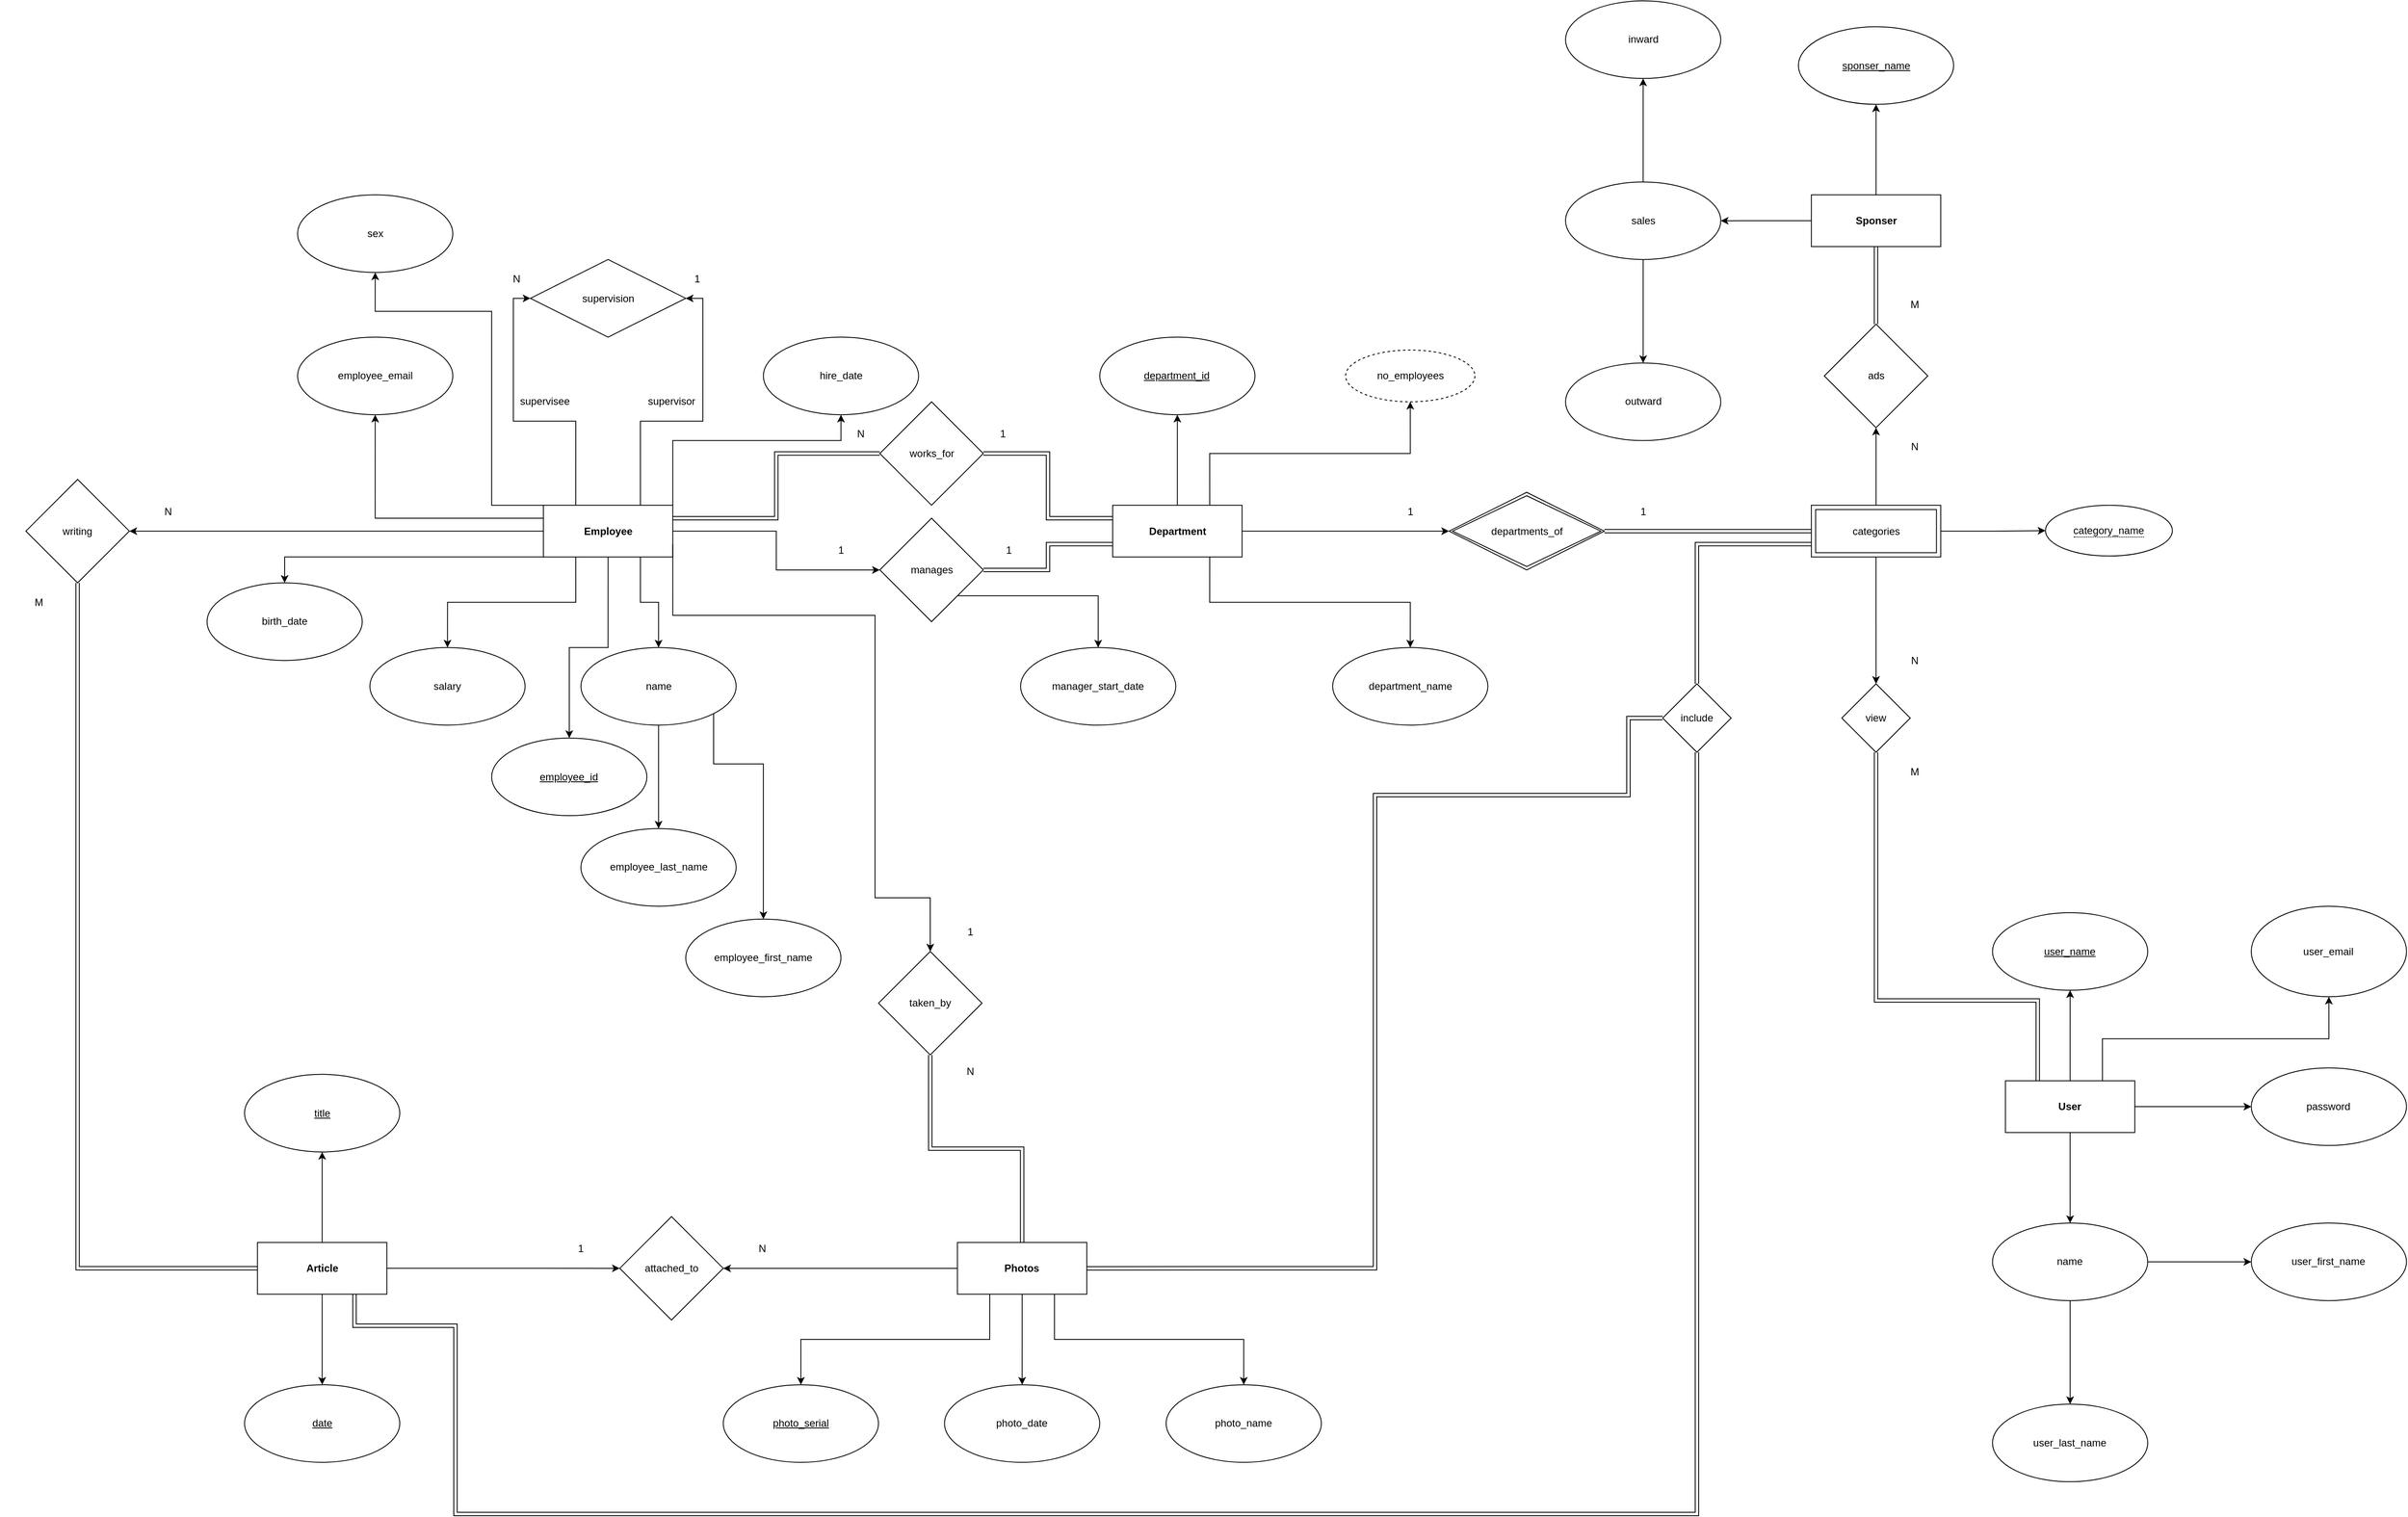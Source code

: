 <mxfile version="15.7.3" type="device"><diagram id="ttwd2u60f6tkTrag3o3v" name="Page-1"><mxGraphModel dx="1038" dy="1468" grid="1" gridSize="10" guides="1" tooltips="1" connect="1" arrows="1" fold="1" page="1" pageScale="1" pageWidth="1169" pageHeight="827" math="0" shadow="0"><root><mxCell id="0"/><mxCell id="1" parent="0"/><mxCell id="mvROPiyFmNy_-qdSpE5i-1" value="" style="group" vertex="1" connectable="0" parent="1"><mxGeometry x="348" y="-478" width="2810.77" height="1768" as="geometry"/></mxCell><mxCell id="qhgL8oIJwqh33OJa8XX0-1" value="&lt;b&gt;User&lt;/b&gt;" style="whiteSpace=wrap;html=1;align=center;container=0;" parent="mvROPiyFmNy_-qdSpE5i-1" vertex="1"><mxGeometry x="2342.308" y="1261.827" width="151.117" height="60.447" as="geometry"/></mxCell><mxCell id="qhgL8oIJwqh33OJa8XX0-2" value="&lt;u&gt;user_name&lt;/u&gt;" style="ellipse;whiteSpace=wrap;html=1;container=0;" parent="mvROPiyFmNy_-qdSpE5i-1" vertex="1"><mxGeometry x="2327.197" y="1065.374" width="181.34" height="90.67" as="geometry"/></mxCell><mxCell id="qhgL8oIJwqh33OJa8XX0-3" value="" style="edgeStyle=orthogonalEdgeStyle;rounded=0;orthogonalLoop=1;jettySize=auto;html=1;" parent="mvROPiyFmNy_-qdSpE5i-1" source="qhgL8oIJwqh33OJa8XX0-1" target="qhgL8oIJwqh33OJa8XX0-2" edge="1"><mxGeometry as="geometry"/></mxCell><mxCell id="qhgL8oIJwqh33OJa8XX0-4" value="name" style="ellipse;whiteSpace=wrap;html=1;container=0;" parent="mvROPiyFmNy_-qdSpE5i-1" vertex="1"><mxGeometry x="2327.197" y="1428.055" width="181.34" height="90.67" as="geometry"/></mxCell><mxCell id="qhgL8oIJwqh33OJa8XX0-5" value="" style="edgeStyle=orthogonalEdgeStyle;rounded=0;orthogonalLoop=1;jettySize=auto;html=1;" parent="mvROPiyFmNy_-qdSpE5i-1" source="qhgL8oIJwqh33OJa8XX0-1" target="qhgL8oIJwqh33OJa8XX0-4" edge="1"><mxGeometry as="geometry"/></mxCell><mxCell id="qhgL8oIJwqh33OJa8XX0-13" value="user_last_name" style="ellipse;whiteSpace=wrap;html=1;container=0;" parent="mvROPiyFmNy_-qdSpE5i-1" vertex="1"><mxGeometry x="2327.197" y="1639.619" width="181.34" height="90.67" as="geometry"/></mxCell><mxCell id="qhgL8oIJwqh33OJa8XX0-14" value="" style="edgeStyle=orthogonalEdgeStyle;rounded=0;orthogonalLoop=1;jettySize=auto;html=1;" parent="mvROPiyFmNy_-qdSpE5i-1" source="qhgL8oIJwqh33OJa8XX0-4" target="qhgL8oIJwqh33OJa8XX0-13" edge="1"><mxGeometry as="geometry"/></mxCell><mxCell id="qhgL8oIJwqh33OJa8XX0-15" value="&lt;b&gt;Sponser&lt;/b&gt;" style="whiteSpace=wrap;html=1;align=center;container=0;" parent="mvROPiyFmNy_-qdSpE5i-1" vertex="1"><mxGeometry x="2115.633" y="226.675" width="151.117" height="60.447" as="geometry"/></mxCell><mxCell id="qhgL8oIJwqh33OJa8XX0-16" value="&lt;u&gt;sponser_name&lt;/u&gt;" style="ellipse;whiteSpace=wrap;html=1;container=0;" parent="mvROPiyFmNy_-qdSpE5i-1" vertex="1"><mxGeometry x="2100.522" y="30.223" width="181.34" height="90.67" as="geometry"/></mxCell><mxCell id="qhgL8oIJwqh33OJa8XX0-17" value="" style="edgeStyle=orthogonalEdgeStyle;rounded=0;orthogonalLoop=1;jettySize=auto;html=1;" parent="mvROPiyFmNy_-qdSpE5i-1" source="qhgL8oIJwqh33OJa8XX0-15" target="qhgL8oIJwqh33OJa8XX0-16" edge="1"><mxGeometry as="geometry"/></mxCell><mxCell id="qhgL8oIJwqh33OJa8XX0-20" value="sales" style="ellipse;whiteSpace=wrap;html=1;container=0;" parent="mvROPiyFmNy_-qdSpE5i-1" vertex="1"><mxGeometry x="1828.512" y="211.564" width="181.34" height="90.67" as="geometry"/></mxCell><mxCell id="qhgL8oIJwqh33OJa8XX0-21" value="" style="edgeStyle=orthogonalEdgeStyle;rounded=0;orthogonalLoop=1;jettySize=auto;html=1;" parent="mvROPiyFmNy_-qdSpE5i-1" source="qhgL8oIJwqh33OJa8XX0-15" target="qhgL8oIJwqh33OJa8XX0-20" edge="1"><mxGeometry as="geometry"/></mxCell><mxCell id="qhgL8oIJwqh33OJa8XX0-22" value="inward" style="ellipse;whiteSpace=wrap;html=1;container=0;" parent="mvROPiyFmNy_-qdSpE5i-1" vertex="1"><mxGeometry x="1828.512" width="181.34" height="90.67" as="geometry"/></mxCell><mxCell id="qhgL8oIJwqh33OJa8XX0-23" value="" style="edgeStyle=orthogonalEdgeStyle;rounded=0;orthogonalLoop=1;jettySize=auto;html=1;" parent="mvROPiyFmNy_-qdSpE5i-1" source="qhgL8oIJwqh33OJa8XX0-20" target="qhgL8oIJwqh33OJa8XX0-22" edge="1"><mxGeometry as="geometry"/></mxCell><mxCell id="qhgL8oIJwqh33OJa8XX0-24" value="outward" style="ellipse;whiteSpace=wrap;html=1;container=0;" parent="mvROPiyFmNy_-qdSpE5i-1" vertex="1"><mxGeometry x="1828.512" y="423.127" width="181.34" height="90.67" as="geometry"/></mxCell><mxCell id="qhgL8oIJwqh33OJa8XX0-25" value="" style="edgeStyle=orthogonalEdgeStyle;rounded=0;orthogonalLoop=1;jettySize=auto;html=1;" parent="mvROPiyFmNy_-qdSpE5i-1" source="qhgL8oIJwqh33OJa8XX0-20" target="qhgL8oIJwqh33OJa8XX0-24" edge="1"><mxGeometry as="geometry"/></mxCell><mxCell id="qhgL8oIJwqh33OJa8XX0-29" value="categories" style="shape=ext;margin=3;double=1;whiteSpace=wrap;html=1;align=center;container=0;" parent="mvROPiyFmNy_-qdSpE5i-1" vertex="1"><mxGeometry x="2115.633" y="589.356" width="151.117" height="60.447" as="geometry"/></mxCell><mxCell id="qhgL8oIJwqh33OJa8XX0-32" value="&lt;b&gt;Department&lt;/b&gt;" style="whiteSpace=wrap;html=1;align=center;container=0;" parent="mvROPiyFmNy_-qdSpE5i-1" vertex="1"><mxGeometry x="1299.603" y="589.356" width="151.117" height="60.447" as="geometry"/></mxCell><mxCell id="qhgL8oIJwqh33OJa8XX0-35" value="&lt;u&gt;department_id&lt;/u&gt;" style="ellipse;whiteSpace=wrap;html=1;container=0;" parent="mvROPiyFmNy_-qdSpE5i-1" vertex="1"><mxGeometry x="1284.492" y="392.904" width="181.34" height="90.67" as="geometry"/></mxCell><mxCell id="qhgL8oIJwqh33OJa8XX0-36" value="" style="edgeStyle=orthogonalEdgeStyle;rounded=0;orthogonalLoop=1;jettySize=auto;html=1;" parent="mvROPiyFmNy_-qdSpE5i-1" source="qhgL8oIJwqh33OJa8XX0-32" target="qhgL8oIJwqh33OJa8XX0-35" edge="1"><mxGeometry as="geometry"/></mxCell><mxCell id="qhgL8oIJwqh33OJa8XX0-47" value="&lt;b&gt;Employee&lt;/b&gt;" style="whiteSpace=wrap;html=1;align=center;container=0;" parent="mvROPiyFmNy_-qdSpE5i-1" vertex="1"><mxGeometry x="634.69" y="589.356" width="151.117" height="60.447" as="geometry"/></mxCell><mxCell id="qhgL8oIJwqh33OJa8XX0-56" value="name" style="ellipse;whiteSpace=wrap;html=1;container=0;" parent="mvROPiyFmNy_-qdSpE5i-1" vertex="1"><mxGeometry x="678.514" y="755.585" width="181.34" height="90.67" as="geometry"/></mxCell><mxCell id="DxHKtDN0zO5uSAuvw8gc-43" style="edgeStyle=orthogonalEdgeStyle;rounded=0;orthogonalLoop=1;jettySize=auto;html=1;exitX=0.75;exitY=1;exitDx=0;exitDy=0;entryX=0.5;entryY=0;entryDx=0;entryDy=0;" parent="mvROPiyFmNy_-qdSpE5i-1" source="qhgL8oIJwqh33OJa8XX0-47" target="qhgL8oIJwqh33OJa8XX0-56" edge="1"><mxGeometry as="geometry"/></mxCell><mxCell id="qhgL8oIJwqh33OJa8XX0-60" value="employee_last_name" style="ellipse;whiteSpace=wrap;html=1;container=0;" parent="mvROPiyFmNy_-qdSpE5i-1" vertex="1"><mxGeometry x="678.514" y="967.148" width="181.34" height="90.67" as="geometry"/></mxCell><mxCell id="qhgL8oIJwqh33OJa8XX0-61" value="" style="edgeStyle=orthogonalEdgeStyle;rounded=0;orthogonalLoop=1;jettySize=auto;html=1;" parent="mvROPiyFmNy_-qdSpE5i-1" source="qhgL8oIJwqh33OJa8XX0-56" target="qhgL8oIJwqh33OJa8XX0-60" edge="1"><mxGeometry as="geometry"/></mxCell><mxCell id="qhgL8oIJwqh33OJa8XX0-63" value="salary" style="ellipse;whiteSpace=wrap;html=1;container=0;" parent="mvROPiyFmNy_-qdSpE5i-1" vertex="1"><mxGeometry x="432" y="755.585" width="181.34" height="90.67" as="geometry"/></mxCell><mxCell id="nMON5SrM5mSLTsL9Ne_Q-4" style="edgeStyle=orthogonalEdgeStyle;rounded=0;orthogonalLoop=1;jettySize=auto;html=1;exitX=0.25;exitY=1;exitDx=0;exitDy=0;entryX=0.5;entryY=0;entryDx=0;entryDy=0;" parent="mvROPiyFmNy_-qdSpE5i-1" source="qhgL8oIJwqh33OJa8XX0-47" target="qhgL8oIJwqh33OJa8XX0-63" edge="1"><mxGeometry as="geometry"/></mxCell><mxCell id="qhgL8oIJwqh33OJa8XX0-64" value="employee_email" style="ellipse;whiteSpace=wrap;html=1;container=0;" parent="mvROPiyFmNy_-qdSpE5i-1" vertex="1"><mxGeometry x="347.568" y="392.904" width="181.34" height="90.67" as="geometry"/></mxCell><mxCell id="iP29oZCY-0S380E5qBGf-21" style="edgeStyle=orthogonalEdgeStyle;rounded=0;orthogonalLoop=1;jettySize=auto;html=1;exitX=0;exitY=0.25;exitDx=0;exitDy=0;entryX=0.5;entryY=1;entryDx=0;entryDy=0;" parent="mvROPiyFmNy_-qdSpE5i-1" source="qhgL8oIJwqh33OJa8XX0-47" target="qhgL8oIJwqh33OJa8XX0-64" edge="1"><mxGeometry as="geometry"/></mxCell><mxCell id="qhgL8oIJwqh33OJa8XX0-65" value="hire_date" style="ellipse;whiteSpace=wrap;html=1;container=0;" parent="mvROPiyFmNy_-qdSpE5i-1" vertex="1"><mxGeometry x="891.588" y="392.904" width="181.34" height="90.67" as="geometry"/></mxCell><mxCell id="DxHKtDN0zO5uSAuvw8gc-16" style="edgeStyle=orthogonalEdgeStyle;rounded=0;orthogonalLoop=1;jettySize=auto;html=1;exitX=1;exitY=0;exitDx=0;exitDy=0;" parent="mvROPiyFmNy_-qdSpE5i-1" source="qhgL8oIJwqh33OJa8XX0-47" target="qhgL8oIJwqh33OJa8XX0-65" edge="1"><mxGeometry as="geometry"><Array as="points"><mxPoint x="785.807" y="513.798"/><mxPoint x="982.258" y="513.798"/></Array></mxGeometry></mxCell><mxCell id="qhgL8oIJwqh33OJa8XX0-66" value="employee_first_name" style="ellipse;whiteSpace=wrap;html=1;container=0;" parent="mvROPiyFmNy_-qdSpE5i-1" vertex="1"><mxGeometry x="800.918" y="1072.93" width="181.34" height="90.67" as="geometry"/></mxCell><mxCell id="qhgL8oIJwqh33OJa8XX0-92" style="edgeStyle=orthogonalEdgeStyle;rounded=0;orthogonalLoop=1;jettySize=auto;html=1;exitX=1;exitY=1;exitDx=0;exitDy=0;entryX=0.5;entryY=0;entryDx=0;entryDy=0;" parent="mvROPiyFmNy_-qdSpE5i-1" source="qhgL8oIJwqh33OJa8XX0-56" target="qhgL8oIJwqh33OJa8XX0-66" edge="1"><mxGeometry as="geometry"><Array as="points"><mxPoint x="832.653" y="891.59"/><mxPoint x="891.588" y="891.59"/></Array></mxGeometry></mxCell><mxCell id="qhgL8oIJwqh33OJa8XX0-75" value="works_for" style="rhombus;whiteSpace=wrap;html=1;container=0;" parent="mvROPiyFmNy_-qdSpE5i-1" vertex="1"><mxGeometry x="1027.593" y="468.463" width="120.893" height="120.894" as="geometry"/></mxCell><mxCell id="DxHKtDN0zO5uSAuvw8gc-8" style="edgeStyle=orthogonalEdgeStyle;rounded=0;orthogonalLoop=1;jettySize=auto;html=1;exitX=0;exitY=0.25;exitDx=0;exitDy=0;entryX=1;entryY=0.5;entryDx=0;entryDy=0;shape=link;" parent="mvROPiyFmNy_-qdSpE5i-1" source="qhgL8oIJwqh33OJa8XX0-32" target="qhgL8oIJwqh33OJa8XX0-75" edge="1"><mxGeometry as="geometry"/></mxCell><mxCell id="DxHKtDN0zO5uSAuvw8gc-9" style="edgeStyle=orthogonalEdgeStyle;shape=link;rounded=0;orthogonalLoop=1;jettySize=auto;html=1;exitX=1;exitY=0.25;exitDx=0;exitDy=0;entryX=0;entryY=0.5;entryDx=0;entryDy=0;" parent="mvROPiyFmNy_-qdSpE5i-1" source="qhgL8oIJwqh33OJa8XX0-47" target="qhgL8oIJwqh33OJa8XX0-75" edge="1"><mxGeometry as="geometry"/></mxCell><mxCell id="qhgL8oIJwqh33OJa8XX0-78" value="1" style="text;html=1;strokeColor=none;fillColor=none;align=center;verticalAlign=middle;whiteSpace=wrap;rounded=0;container=0;" parent="mvROPiyFmNy_-qdSpE5i-1" vertex="1"><mxGeometry x="1125.819" y="483.574" width="90.67" height="45.335" as="geometry"/></mxCell><mxCell id="qhgL8oIJwqh33OJa8XX0-79" value="N" style="text;html=1;strokeColor=none;fillColor=none;align=center;verticalAlign=middle;whiteSpace=wrap;rounded=0;container=0;" parent="mvROPiyFmNy_-qdSpE5i-1" vertex="1"><mxGeometry x="959.591" y="483.574" width="90.67" height="45.335" as="geometry"/></mxCell><mxCell id="qhgL8oIJwqh33OJa8XX0-80" value="supervision" style="shape=rhombus;perimeter=rhombusPerimeter;whiteSpace=wrap;html=1;align=center;container=0;" parent="mvROPiyFmNy_-qdSpE5i-1" vertex="1"><mxGeometry x="619.578" y="302.234" width="181.34" height="90.67" as="geometry"/></mxCell><mxCell id="qhgL8oIJwqh33OJa8XX0-81" style="edgeStyle=orthogonalEdgeStyle;rounded=0;orthogonalLoop=1;jettySize=auto;html=1;exitX=0.75;exitY=0;exitDx=0;exitDy=0;entryX=1;entryY=0.5;entryDx=0;entryDy=0;" parent="mvROPiyFmNy_-qdSpE5i-1" source="qhgL8oIJwqh33OJa8XX0-47" target="qhgL8oIJwqh33OJa8XX0-80" edge="1"><mxGeometry as="geometry"/></mxCell><mxCell id="qhgL8oIJwqh33OJa8XX0-82" style="edgeStyle=orthogonalEdgeStyle;rounded=0;orthogonalLoop=1;jettySize=auto;html=1;exitX=0.25;exitY=0;exitDx=0;exitDy=0;entryX=0;entryY=0.5;entryDx=0;entryDy=0;" parent="mvROPiyFmNy_-qdSpE5i-1" source="qhgL8oIJwqh33OJa8XX0-47" target="qhgL8oIJwqh33OJa8XX0-80" edge="1"><mxGeometry as="geometry"/></mxCell><mxCell id="qhgL8oIJwqh33OJa8XX0-85" value="supervisor" style="text;html=1;strokeColor=none;fillColor=none;align=center;verticalAlign=middle;whiteSpace=wrap;rounded=0;container=0;" parent="mvROPiyFmNy_-qdSpE5i-1" vertex="1"><mxGeometry x="738.961" y="445.795" width="90.67" height="45.335" as="geometry"/></mxCell><mxCell id="qhgL8oIJwqh33OJa8XX0-86" value="supervisee" style="text;html=1;strokeColor=none;fillColor=none;align=center;verticalAlign=middle;whiteSpace=wrap;rounded=0;container=0;" parent="mvROPiyFmNy_-qdSpE5i-1" vertex="1"><mxGeometry x="590.866" y="445.795" width="90.67" height="45.335" as="geometry"/></mxCell><mxCell id="qhgL8oIJwqh33OJa8XX0-87" value="N" style="text;html=1;strokeColor=none;fillColor=none;align=center;verticalAlign=middle;whiteSpace=wrap;rounded=0;container=0;" parent="mvROPiyFmNy_-qdSpE5i-1" vertex="1"><mxGeometry x="557.62" y="302.234" width="90.67" height="45.335" as="geometry"/></mxCell><mxCell id="qhgL8oIJwqh33OJa8XX0-88" value="1" style="text;html=1;strokeColor=none;fillColor=none;align=center;verticalAlign=middle;whiteSpace=wrap;rounded=0;container=0;" parent="mvROPiyFmNy_-qdSpE5i-1" vertex="1"><mxGeometry x="769.184" y="302.234" width="90.67" height="45.335" as="geometry"/></mxCell><mxCell id="qhgL8oIJwqh33OJa8XX0-93" value="&lt;u&gt;employee_id&lt;/u&gt;" style="ellipse;whiteSpace=wrap;html=1;container=0;" parent="mvROPiyFmNy_-qdSpE5i-1" vertex="1"><mxGeometry x="574.243" y="861.367" width="181.34" height="90.67" as="geometry"/></mxCell><mxCell id="qhgL8oIJwqh33OJa8XX0-95" value="ads" style="rhombus;whiteSpace=wrap;html=1;container=0;" parent="mvROPiyFmNy_-qdSpE5i-1" vertex="1"><mxGeometry x="2130.745" y="377.792" width="120.893" height="120.894" as="geometry"/></mxCell><mxCell id="qhgL8oIJwqh33OJa8XX0-96" value="" style="edgeStyle=orthogonalEdgeStyle;rounded=0;orthogonalLoop=1;jettySize=auto;html=1;shape=link;" parent="mvROPiyFmNy_-qdSpE5i-1" source="qhgL8oIJwqh33OJa8XX0-15" target="qhgL8oIJwqh33OJa8XX0-95" edge="1"><mxGeometry as="geometry"/></mxCell><mxCell id="qhgL8oIJwqh33OJa8XX0-97" style="edgeStyle=orthogonalEdgeStyle;rounded=0;orthogonalLoop=1;jettySize=auto;html=1;exitX=0.5;exitY=0;exitDx=0;exitDy=0;entryX=0.5;entryY=1;entryDx=0;entryDy=0;" parent="mvROPiyFmNy_-qdSpE5i-1" source="qhgL8oIJwqh33OJa8XX0-29" target="qhgL8oIJwqh33OJa8XX0-95" edge="1"><mxGeometry as="geometry"/></mxCell><mxCell id="qhgL8oIJwqh33OJa8XX0-98" value="N" style="text;html=1;strokeColor=none;fillColor=none;align=center;verticalAlign=middle;whiteSpace=wrap;rounded=0;container=0;" parent="mvROPiyFmNy_-qdSpE5i-1" vertex="1"><mxGeometry x="2191.192" y="498.686" width="90.67" height="45.335" as="geometry"/></mxCell><mxCell id="qhgL8oIJwqh33OJa8XX0-99" value="M" style="text;html=1;strokeColor=none;fillColor=none;align=center;verticalAlign=middle;whiteSpace=wrap;rounded=0;container=0;" parent="mvROPiyFmNy_-qdSpE5i-1" vertex="1"><mxGeometry x="2191.192" y="332.457" width="90.67" height="45.335" as="geometry"/></mxCell><mxCell id="lUopzEMj3M6vIUBlRABA-1" value="&lt;b&gt;Photos&lt;/b&gt;" style="whiteSpace=wrap;html=1;align=center;container=0;" parent="mvROPiyFmNy_-qdSpE5i-1" vertex="1"><mxGeometry x="1118.263" y="1450.723" width="151.117" height="60.447" as="geometry"/></mxCell><mxCell id="lUopzEMj3M6vIUBlRABA-6" value="photo_date" style="ellipse;whiteSpace=wrap;html=1;container=0;" parent="mvROPiyFmNy_-qdSpE5i-1" vertex="1"><mxGeometry x="1103.152" y="1616.951" width="181.34" height="90.67" as="geometry"/></mxCell><mxCell id="lUopzEMj3M6vIUBlRABA-7" value="" style="edgeStyle=orthogonalEdgeStyle;rounded=0;orthogonalLoop=1;jettySize=auto;html=1;" parent="mvROPiyFmNy_-qdSpE5i-1" source="lUopzEMj3M6vIUBlRABA-1" target="lUopzEMj3M6vIUBlRABA-6" edge="1"><mxGeometry as="geometry"/></mxCell><mxCell id="lUopzEMj3M6vIUBlRABA-14" value="&lt;b&gt;Article&lt;/b&gt;" style="whiteSpace=wrap;html=1;align=center;container=0;" parent="mvROPiyFmNy_-qdSpE5i-1" vertex="1"><mxGeometry x="300.722" y="1450.723" width="151.117" height="60.447" as="geometry"/></mxCell><mxCell id="nMON5SrM5mSLTsL9Ne_Q-3" style="edgeStyle=orthogonalEdgeStyle;rounded=0;orthogonalLoop=1;jettySize=auto;html=1;exitX=0.5;exitY=1;exitDx=0;exitDy=0;entryX=0.5;entryY=0;entryDx=0;entryDy=0;" parent="mvROPiyFmNy_-qdSpE5i-1" source="qhgL8oIJwqh33OJa8XX0-47" target="qhgL8oIJwqh33OJa8XX0-93" edge="1"><mxGeometry as="geometry"/></mxCell><mxCell id="lUopzEMj3M6vIUBlRABA-15" value="&lt;u&gt;title&lt;/u&gt;" style="ellipse;whiteSpace=wrap;html=1;container=0;" parent="mvROPiyFmNy_-qdSpE5i-1" vertex="1"><mxGeometry x="285.611" y="1254.271" width="181.34" height="90.67" as="geometry"/></mxCell><mxCell id="lUopzEMj3M6vIUBlRABA-16" value="" style="edgeStyle=orthogonalEdgeStyle;rounded=0;orthogonalLoop=1;jettySize=auto;html=1;" parent="mvROPiyFmNy_-qdSpE5i-1" source="lUopzEMj3M6vIUBlRABA-14" target="lUopzEMj3M6vIUBlRABA-15" edge="1"><mxGeometry as="geometry"/></mxCell><mxCell id="DxHKtDN0zO5uSAuvw8gc-1" value="sex" style="ellipse;whiteSpace=wrap;html=1;container=0;" parent="mvROPiyFmNy_-qdSpE5i-1" vertex="1"><mxGeometry x="347.568" y="226.675" width="181.34" height="90.67" as="geometry"/></mxCell><mxCell id="DxHKtDN0zO5uSAuvw8gc-29" style="edgeStyle=orthogonalEdgeStyle;rounded=0;orthogonalLoop=1;jettySize=auto;html=1;exitX=0;exitY=0;exitDx=0;exitDy=0;entryX=0.5;entryY=1;entryDx=0;entryDy=0;" parent="mvROPiyFmNy_-qdSpE5i-1" source="qhgL8oIJwqh33OJa8XX0-47" target="DxHKtDN0zO5uSAuvw8gc-1" edge="1"><mxGeometry as="geometry"><Array as="points"><mxPoint x="574.243" y="589.356"/><mxPoint x="574.243" y="362.681"/><mxPoint x="438.238" y="362.681"/></Array></mxGeometry></mxCell><mxCell id="DxHKtDN0zO5uSAuvw8gc-3" value="no_employees" style="ellipse;whiteSpace=wrap;html=1;align=center;dashed=1;container=0;" parent="mvROPiyFmNy_-qdSpE5i-1" vertex="1"><mxGeometry x="1571.613" y="408.016" width="151.117" height="60.447" as="geometry"/></mxCell><mxCell id="DxHKtDN0zO5uSAuvw8gc-18" style="edgeStyle=orthogonalEdgeStyle;rounded=0;orthogonalLoop=1;jettySize=auto;html=1;exitX=0.75;exitY=0;exitDx=0;exitDy=0;entryX=0.5;entryY=1;entryDx=0;entryDy=0;" parent="mvROPiyFmNy_-qdSpE5i-1" source="qhgL8oIJwqh33OJa8XX0-32" target="DxHKtDN0zO5uSAuvw8gc-3" edge="1"><mxGeometry as="geometry"/></mxCell><mxCell id="DxHKtDN0zO5uSAuvw8gc-10" value="manages" style="rhombus;whiteSpace=wrap;html=1;container=0;" parent="mvROPiyFmNy_-qdSpE5i-1" vertex="1"><mxGeometry x="1027.593" y="604.468" width="120.893" height="120.894" as="geometry"/></mxCell><mxCell id="DxHKtDN0zO5uSAuvw8gc-12" style="edgeStyle=orthogonalEdgeStyle;shape=link;rounded=0;orthogonalLoop=1;jettySize=auto;html=1;exitX=0;exitY=0.75;exitDx=0;exitDy=0;" parent="mvROPiyFmNy_-qdSpE5i-1" source="qhgL8oIJwqh33OJa8XX0-32" target="DxHKtDN0zO5uSAuvw8gc-10" edge="1"><mxGeometry as="geometry"/></mxCell><mxCell id="DxHKtDN0zO5uSAuvw8gc-11" value="" style="edgeStyle=orthogonalEdgeStyle;rounded=0;orthogonalLoop=1;jettySize=auto;html=1;" parent="mvROPiyFmNy_-qdSpE5i-1" source="qhgL8oIJwqh33OJa8XX0-47" target="DxHKtDN0zO5uSAuvw8gc-10" edge="1"><mxGeometry as="geometry"/></mxCell><mxCell id="DxHKtDN0zO5uSAuvw8gc-13" value="1" style="text;html=1;strokeColor=none;fillColor=none;align=center;verticalAlign=middle;whiteSpace=wrap;rounded=0;container=0;" parent="mvROPiyFmNy_-qdSpE5i-1" vertex="1"><mxGeometry x="1133.375" y="619.579" width="90.67" height="45.335" as="geometry"/></mxCell><mxCell id="DxHKtDN0zO5uSAuvw8gc-14" value="1" style="text;html=1;strokeColor=none;fillColor=none;align=center;verticalAlign=middle;whiteSpace=wrap;rounded=0;container=0;" parent="mvROPiyFmNy_-qdSpE5i-1" vertex="1"><mxGeometry x="936.923" y="619.579" width="90.67" height="45.335" as="geometry"/></mxCell><mxCell id="DxHKtDN0zO5uSAuvw8gc-21" value="attached_to" style="rhombus;whiteSpace=wrap;html=1;container=0;" parent="mvROPiyFmNy_-qdSpE5i-1" vertex="1"><mxGeometry x="723.849" y="1420.499" width="120.893" height="120.894" as="geometry"/></mxCell><mxCell id="DxHKtDN0zO5uSAuvw8gc-25" style="edgeStyle=orthogonalEdgeStyle;rounded=0;orthogonalLoop=1;jettySize=auto;html=1;exitX=0;exitY=0.5;exitDx=0;exitDy=0;entryX=1;entryY=0.5;entryDx=0;entryDy=0;" parent="mvROPiyFmNy_-qdSpE5i-1" source="lUopzEMj3M6vIUBlRABA-1" target="DxHKtDN0zO5uSAuvw8gc-21" edge="1"><mxGeometry as="geometry"/></mxCell><mxCell id="DxHKtDN0zO5uSAuvw8gc-22" value="" style="edgeStyle=orthogonalEdgeStyle;rounded=0;orthogonalLoop=1;jettySize=auto;html=1;" parent="mvROPiyFmNy_-qdSpE5i-1" source="lUopzEMj3M6vIUBlRABA-14" target="DxHKtDN0zO5uSAuvw8gc-21" edge="1"><mxGeometry as="geometry"/></mxCell><mxCell id="DxHKtDN0zO5uSAuvw8gc-27" value="1" style="text;html=1;strokeColor=none;fillColor=none;align=center;verticalAlign=middle;whiteSpace=wrap;rounded=0;container=0;" parent="mvROPiyFmNy_-qdSpE5i-1" vertex="1"><mxGeometry x="633.179" y="1435.611" width="90.67" height="45.335" as="geometry"/></mxCell><mxCell id="DxHKtDN0zO5uSAuvw8gc-28" value="N" style="text;html=1;strokeColor=none;fillColor=none;align=center;verticalAlign=middle;whiteSpace=wrap;rounded=0;container=0;" parent="mvROPiyFmNy_-qdSpE5i-1" vertex="1"><mxGeometry x="844.742" y="1435.611" width="90.67" height="45.335" as="geometry"/></mxCell><mxCell id="DxHKtDN0zO5uSAuvw8gc-33" value="writing" style="rhombus;whiteSpace=wrap;html=1;container=0;" parent="mvROPiyFmNy_-qdSpE5i-1" vertex="1"><mxGeometry x="30.223" y="559.133" width="120.893" height="120.894" as="geometry"/></mxCell><mxCell id="DxHKtDN0zO5uSAuvw8gc-35" style="edgeStyle=orthogonalEdgeStyle;rounded=0;orthogonalLoop=1;jettySize=auto;html=1;exitX=0;exitY=0.5;exitDx=0;exitDy=0;entryX=1;entryY=0.5;entryDx=0;entryDy=0;" parent="mvROPiyFmNy_-qdSpE5i-1" source="qhgL8oIJwqh33OJa8XX0-47" target="DxHKtDN0zO5uSAuvw8gc-33" edge="1"><mxGeometry as="geometry"/></mxCell><mxCell id="DxHKtDN0zO5uSAuvw8gc-34" value="" style="edgeStyle=orthogonalEdgeStyle;rounded=0;orthogonalLoop=1;jettySize=auto;html=1;shape=link;" parent="mvROPiyFmNy_-qdSpE5i-1" source="lUopzEMj3M6vIUBlRABA-14" target="DxHKtDN0zO5uSAuvw8gc-33" edge="1"><mxGeometry as="geometry"/></mxCell><mxCell id="DxHKtDN0zO5uSAuvw8gc-36" value="&lt;u&gt;photo_serial&lt;/u&gt;" style="ellipse;whiteSpace=wrap;html=1;container=0;" parent="mvROPiyFmNy_-qdSpE5i-1" vertex="1"><mxGeometry x="844.742" y="1616.951" width="181.34" height="90.67" as="geometry"/></mxCell><mxCell id="DxHKtDN0zO5uSAuvw8gc-37" style="edgeStyle=orthogonalEdgeStyle;rounded=0;orthogonalLoop=1;jettySize=auto;html=1;exitX=0.25;exitY=1;exitDx=0;exitDy=0;entryX=0.5;entryY=0;entryDx=0;entryDy=0;" parent="mvROPiyFmNy_-qdSpE5i-1" source="lUopzEMj3M6vIUBlRABA-1" target="DxHKtDN0zO5uSAuvw8gc-36" edge="1"><mxGeometry as="geometry"/></mxCell><mxCell id="DxHKtDN0zO5uSAuvw8gc-38" value="taken_by" style="rhombus;whiteSpace=wrap;html=1;container=0;" parent="mvROPiyFmNy_-qdSpE5i-1" vertex="1"><mxGeometry x="1026.085" y="1110.709" width="120.893" height="120.894" as="geometry"/></mxCell><mxCell id="iP29oZCY-0S380E5qBGf-1" style="edgeStyle=orthogonalEdgeStyle;rounded=0;orthogonalLoop=1;jettySize=auto;html=1;exitX=1;exitY=0.75;exitDx=0;exitDy=0;entryX=0.5;entryY=0;entryDx=0;entryDy=0;" parent="mvROPiyFmNy_-qdSpE5i-1" source="qhgL8oIJwqh33OJa8XX0-47" target="DxHKtDN0zO5uSAuvw8gc-38" edge="1"><mxGeometry as="geometry"><Array as="points"><mxPoint x="786" y="718"/><mxPoint x="1022" y="718"/><mxPoint x="1022" y="1048"/><mxPoint x="1087" y="1048"/></Array></mxGeometry></mxCell><mxCell id="DxHKtDN0zO5uSAuvw8gc-39" value="" style="edgeStyle=orthogonalEdgeStyle;rounded=0;orthogonalLoop=1;jettySize=auto;html=1;shape=link;" parent="mvROPiyFmNy_-qdSpE5i-1" source="lUopzEMj3M6vIUBlRABA-1" target="DxHKtDN0zO5uSAuvw8gc-38" edge="1"><mxGeometry as="geometry"/></mxCell><mxCell id="DxHKtDN0zO5uSAuvw8gc-48" value="birth_date" style="ellipse;whiteSpace=wrap;html=1;container=0;" parent="mvROPiyFmNy_-qdSpE5i-1" vertex="1"><mxGeometry x="241.787" y="680.022" width="181.34" height="90.67" as="geometry"/></mxCell><mxCell id="DxHKtDN0zO5uSAuvw8gc-49" style="edgeStyle=orthogonalEdgeStyle;rounded=0;orthogonalLoop=1;jettySize=auto;html=1;exitX=0;exitY=1;exitDx=0;exitDy=0;entryX=0.5;entryY=0;entryDx=0;entryDy=0;" parent="mvROPiyFmNy_-qdSpE5i-1" source="qhgL8oIJwqh33OJa8XX0-47" target="DxHKtDN0zO5uSAuvw8gc-48" edge="1"><mxGeometry as="geometry"><Array as="points"><mxPoint x="333" y="650"/></Array></mxGeometry></mxCell><mxCell id="DxHKtDN0zO5uSAuvw8gc-51" value="department_name" style="ellipse;whiteSpace=wrap;html=1;container=0;" parent="mvROPiyFmNy_-qdSpE5i-1" vertex="1"><mxGeometry x="1556.5" y="755.584" width="181.34" height="90.67" as="geometry"/></mxCell><mxCell id="2edW3BPDzIrH1BNnke0n-2" style="edgeStyle=orthogonalEdgeStyle;rounded=0;orthogonalLoop=1;jettySize=auto;html=1;exitX=0.75;exitY=1;exitDx=0;exitDy=0;entryX=0.5;entryY=0;entryDx=0;entryDy=0;" parent="mvROPiyFmNy_-qdSpE5i-1" source="qhgL8oIJwqh33OJa8XX0-32" target="DxHKtDN0zO5uSAuvw8gc-51" edge="1"><mxGeometry as="geometry"/></mxCell><mxCell id="DxHKtDN0zO5uSAuvw8gc-57" value="departments_of" style="shape=rhombus;double=1;perimeter=rhombusPerimeter;whiteSpace=wrap;html=1;align=center;container=0;" parent="mvROPiyFmNy_-qdSpE5i-1" vertex="1"><mxGeometry x="1692.507" y="574.244" width="181.34" height="90.67" as="geometry"/></mxCell><mxCell id="DxHKtDN0zO5uSAuvw8gc-59" style="edgeStyle=orthogonalEdgeStyle;rounded=0;orthogonalLoop=1;jettySize=auto;html=1;exitX=0;exitY=0.5;exitDx=0;exitDy=0;entryX=1;entryY=0.5;entryDx=0;entryDy=0;shape=link;" parent="mvROPiyFmNy_-qdSpE5i-1" source="qhgL8oIJwqh33OJa8XX0-29" target="DxHKtDN0zO5uSAuvw8gc-57" edge="1"><mxGeometry as="geometry"/></mxCell><mxCell id="DxHKtDN0zO5uSAuvw8gc-58" style="edgeStyle=orthogonalEdgeStyle;rounded=0;orthogonalLoop=1;jettySize=auto;html=1;exitX=1;exitY=0.5;exitDx=0;exitDy=0;entryX=0;entryY=0.5;entryDx=0;entryDy=0;" parent="mvROPiyFmNy_-qdSpE5i-1" source="qhgL8oIJwqh33OJa8XX0-32" target="DxHKtDN0zO5uSAuvw8gc-57" edge="1"><mxGeometry as="geometry"/></mxCell><mxCell id="DxHKtDN0zO5uSAuvw8gc-60" value="1" style="text;html=1;strokeColor=none;fillColor=none;align=center;verticalAlign=middle;whiteSpace=wrap;rounded=0;container=0;" parent="mvROPiyFmNy_-qdSpE5i-1" vertex="1"><mxGeometry x="1601.837" y="574.244" width="90.67" height="45.335" as="geometry"/></mxCell><mxCell id="DxHKtDN0zO5uSAuvw8gc-61" value="1" style="text;html=1;strokeColor=none;fillColor=none;align=center;verticalAlign=middle;whiteSpace=wrap;rounded=0;container=0;" parent="mvROPiyFmNy_-qdSpE5i-1" vertex="1"><mxGeometry x="1873.847" y="574.244" width="90.67" height="45.335" as="geometry"/></mxCell><mxCell id="DxHKtDN0zO5uSAuvw8gc-62" value="N" style="text;html=1;strokeColor=none;fillColor=none;align=center;verticalAlign=middle;whiteSpace=wrap;rounded=0;container=0;" parent="mvROPiyFmNy_-qdSpE5i-1" vertex="1"><mxGeometry x="151.117" y="574.244" width="90.67" height="45.335" as="geometry"/></mxCell><mxCell id="DxHKtDN0zO5uSAuvw8gc-63" value="M" style="text;html=1;strokeColor=none;fillColor=none;align=center;verticalAlign=middle;whiteSpace=wrap;rounded=0;container=0;" parent="mvROPiyFmNy_-qdSpE5i-1" vertex="1"><mxGeometry y="680.026" width="90.67" height="45.335" as="geometry"/></mxCell><mxCell id="DxHKtDN0zO5uSAuvw8gc-67" value="user_email" style="ellipse;whiteSpace=wrap;html=1;container=0;" parent="mvROPiyFmNy_-qdSpE5i-1" vertex="1"><mxGeometry x="2629.43" y="1057.819" width="181.34" height="105.782" as="geometry"/></mxCell><mxCell id="DxHKtDN0zO5uSAuvw8gc-68" style="edgeStyle=orthogonalEdgeStyle;rounded=0;orthogonalLoop=1;jettySize=auto;html=1;exitX=0.75;exitY=0;exitDx=0;exitDy=0;entryX=0.5;entryY=1;entryDx=0;entryDy=0;" parent="mvROPiyFmNy_-qdSpE5i-1" source="qhgL8oIJwqh33OJa8XX0-1" target="DxHKtDN0zO5uSAuvw8gc-67" edge="1"><mxGeometry as="geometry"/></mxCell><mxCell id="DxHKtDN0zO5uSAuvw8gc-69" value="user_first_name" style="ellipse;whiteSpace=wrap;html=1;container=0;" parent="mvROPiyFmNy_-qdSpE5i-1" vertex="1"><mxGeometry x="2629.43" y="1428.055" width="181.34" height="90.67" as="geometry"/></mxCell><mxCell id="DxHKtDN0zO5uSAuvw8gc-70" style="edgeStyle=orthogonalEdgeStyle;rounded=0;orthogonalLoop=1;jettySize=auto;html=1;exitX=1;exitY=0.5;exitDx=0;exitDy=0;entryX=0;entryY=0.5;entryDx=0;entryDy=0;" parent="mvROPiyFmNy_-qdSpE5i-1" source="qhgL8oIJwqh33OJa8XX0-4" target="DxHKtDN0zO5uSAuvw8gc-69" edge="1"><mxGeometry as="geometry"/></mxCell><mxCell id="DxHKtDN0zO5uSAuvw8gc-71" value="password" style="ellipse;whiteSpace=wrap;html=1;container=0;" parent="mvROPiyFmNy_-qdSpE5i-1" vertex="1"><mxGeometry x="2629.43" y="1246.715" width="181.34" height="90.67" as="geometry"/></mxCell><mxCell id="DxHKtDN0zO5uSAuvw8gc-72" style="edgeStyle=orthogonalEdgeStyle;rounded=0;orthogonalLoop=1;jettySize=auto;html=1;exitX=1;exitY=0.5;exitDx=0;exitDy=0;entryX=0;entryY=0.5;entryDx=0;entryDy=0;" parent="mvROPiyFmNy_-qdSpE5i-1" source="qhgL8oIJwqh33OJa8XX0-1" target="DxHKtDN0zO5uSAuvw8gc-71" edge="1"><mxGeometry as="geometry"/></mxCell><mxCell id="X-Nt1ME4lhhyVXcSZX-p-1" value="photo_name" style="ellipse;whiteSpace=wrap;html=1;container=0;" parent="mvROPiyFmNy_-qdSpE5i-1" vertex="1"><mxGeometry x="1361.998" y="1616.955" width="181.34" height="90.67" as="geometry"/></mxCell><mxCell id="X-Nt1ME4lhhyVXcSZX-p-2" style="edgeStyle=orthogonalEdgeStyle;rounded=0;orthogonalLoop=1;jettySize=auto;html=1;exitX=0.75;exitY=1;exitDx=0;exitDy=0;entryX=0.5;entryY=0;entryDx=0;entryDy=0;" parent="mvROPiyFmNy_-qdSpE5i-1" source="lUopzEMj3M6vIUBlRABA-1" target="X-Nt1ME4lhhyVXcSZX-p-1" edge="1"><mxGeometry as="geometry"/></mxCell><mxCell id="iP29oZCY-0S380E5qBGf-2" value="&lt;span style=&quot;border-bottom: 1px dotted&quot;&gt;category_name&lt;/span&gt;" style="ellipse;whiteSpace=wrap;html=1;align=center;container=0;" parent="mvROPiyFmNy_-qdSpE5i-1" vertex="1"><mxGeometry x="2389.06" y="589.36" width="148.28" height="59.31" as="geometry"/></mxCell><mxCell id="iP29oZCY-0S380E5qBGf-4" value="view" style="rhombus;whiteSpace=wrap;html=1;container=0;" parent="mvROPiyFmNy_-qdSpE5i-1" vertex="1"><mxGeometry x="2151.192" y="797.996" width="80" height="80" as="geometry"/></mxCell><mxCell id="iP29oZCY-0S380E5qBGf-7" value="include" style="rhombus;whiteSpace=wrap;html=1;container=0;" parent="mvROPiyFmNy_-qdSpE5i-1" vertex="1"><mxGeometry x="1942.002" y="797.996" width="80" height="80" as="geometry"/></mxCell><mxCell id="iP29oZCY-0S380E5qBGf-10" value="N" style="text;html=1;strokeColor=none;fillColor=none;align=center;verticalAlign=middle;whiteSpace=wrap;rounded=0;container=0;" parent="mvROPiyFmNy_-qdSpE5i-1" vertex="1"><mxGeometry x="2191.192" y="747.996" width="90.67" height="45.335" as="geometry"/></mxCell><mxCell id="iP29oZCY-0S380E5qBGf-11" value="M" style="text;html=1;strokeColor=none;fillColor=none;align=center;verticalAlign=middle;whiteSpace=wrap;rounded=0;container=0;" parent="mvROPiyFmNy_-qdSpE5i-1" vertex="1"><mxGeometry x="2191.192" y="877.996" width="90.67" height="45.335" as="geometry"/></mxCell><mxCell id="iP29oZCY-0S380E5qBGf-17" value="N" style="text;html=1;strokeColor=none;fillColor=none;align=center;verticalAlign=middle;whiteSpace=wrap;rounded=0;container=0;" parent="mvROPiyFmNy_-qdSpE5i-1" vertex="1"><mxGeometry x="1088.042" y="1227.996" width="90.67" height="45.335" as="geometry"/></mxCell><mxCell id="iP29oZCY-0S380E5qBGf-18" value="1" style="text;html=1;strokeColor=none;fillColor=none;align=center;verticalAlign=middle;whiteSpace=wrap;rounded=0;container=0;" parent="mvROPiyFmNy_-qdSpE5i-1" vertex="1"><mxGeometry x="1088.042" y="1065.376" width="90.67" height="45.335" as="geometry"/></mxCell><mxCell id="iP29oZCY-0S380E5qBGf-19" value="&lt;u&gt;date&lt;/u&gt;" style="ellipse;whiteSpace=wrap;html=1;container=0;" parent="mvROPiyFmNy_-qdSpE5i-1" vertex="1"><mxGeometry x="285.611" y="1616.951" width="181.34" height="90.67" as="geometry"/></mxCell><mxCell id="iP29oZCY-0S380E5qBGf-3" style="edgeStyle=orthogonalEdgeStyle;rounded=0;orthogonalLoop=1;jettySize=auto;html=1;exitX=1;exitY=0.5;exitDx=0;exitDy=0;entryX=0;entryY=0.5;entryDx=0;entryDy=0;" parent="mvROPiyFmNy_-qdSpE5i-1" source="qhgL8oIJwqh33OJa8XX0-29" target="iP29oZCY-0S380E5qBGf-2" edge="1"><mxGeometry as="geometry"/></mxCell><mxCell id="iP29oZCY-0S380E5qBGf-6" style="edgeStyle=orthogonalEdgeStyle;rounded=0;orthogonalLoop=1;jettySize=auto;html=1;exitX=0.25;exitY=0;exitDx=0;exitDy=0;entryX=0.5;entryY=1;entryDx=0;entryDy=0;shape=link;" parent="mvROPiyFmNy_-qdSpE5i-1" source="qhgL8oIJwqh33OJa8XX0-1" target="iP29oZCY-0S380E5qBGf-4" edge="1"><mxGeometry as="geometry"><Array as="points"><mxPoint x="2380" y="1168"/><mxPoint x="2191" y="1168"/></Array></mxGeometry></mxCell><mxCell id="iP29oZCY-0S380E5qBGf-5" value="" style="edgeStyle=orthogonalEdgeStyle;rounded=0;orthogonalLoop=1;jettySize=auto;html=1;" parent="mvROPiyFmNy_-qdSpE5i-1" source="qhgL8oIJwqh33OJa8XX0-29" target="iP29oZCY-0S380E5qBGf-4" edge="1"><mxGeometry as="geometry"/></mxCell><mxCell id="iP29oZCY-0S380E5qBGf-8" style="edgeStyle=orthogonalEdgeStyle;rounded=0;orthogonalLoop=1;jettySize=auto;html=1;exitX=0;exitY=0.75;exitDx=0;exitDy=0;entryX=0.5;entryY=0;entryDx=0;entryDy=0;shape=link;" parent="mvROPiyFmNy_-qdSpE5i-1" source="qhgL8oIJwqh33OJa8XX0-29" target="iP29oZCY-0S380E5qBGf-7" edge="1"><mxGeometry as="geometry"/></mxCell><mxCell id="iP29oZCY-0S380E5qBGf-16" style="edgeStyle=orthogonalEdgeStyle;rounded=0;orthogonalLoop=1;jettySize=auto;html=1;exitX=1;exitY=0.5;exitDx=0;exitDy=0;entryX=0;entryY=0.5;entryDx=0;entryDy=0;shape=link;" parent="mvROPiyFmNy_-qdSpE5i-1" source="lUopzEMj3M6vIUBlRABA-1" target="iP29oZCY-0S380E5qBGf-7" edge="1"><mxGeometry as="geometry"><Array as="points"><mxPoint x="1606" y="1481"/><mxPoint x="1606" y="928"/><mxPoint x="1902" y="928"/><mxPoint x="1902" y="838"/></Array></mxGeometry></mxCell><mxCell id="iP29oZCY-0S380E5qBGf-9" style="edgeStyle=orthogonalEdgeStyle;rounded=0;orthogonalLoop=1;jettySize=auto;html=1;exitX=0.75;exitY=1;exitDx=0;exitDy=0;entryX=0.5;entryY=1;entryDx=0;entryDy=0;shape=link;" parent="mvROPiyFmNy_-qdSpE5i-1" source="lUopzEMj3M6vIUBlRABA-14" target="iP29oZCY-0S380E5qBGf-7" edge="1"><mxGeometry as="geometry"><Array as="points"><mxPoint x="414" y="1548"/><mxPoint x="532" y="1548"/><mxPoint x="532" y="1768"/><mxPoint x="1982" y="1768"/></Array></mxGeometry></mxCell><mxCell id="iP29oZCY-0S380E5qBGf-20" style="edgeStyle=orthogonalEdgeStyle;rounded=0;orthogonalLoop=1;jettySize=auto;html=1;exitX=0.5;exitY=1;exitDx=0;exitDy=0;entryX=0.5;entryY=0;entryDx=0;entryDy=0;" parent="mvROPiyFmNy_-qdSpE5i-1" source="lUopzEMj3M6vIUBlRABA-14" target="iP29oZCY-0S380E5qBGf-19" edge="1"><mxGeometry as="geometry"/></mxCell><mxCell id="2edW3BPDzIrH1BNnke0n-1" value="manager_start_date" style="ellipse;whiteSpace=wrap;html=1;container=0;" parent="mvROPiyFmNy_-qdSpE5i-1" vertex="1"><mxGeometry x="1192.002" y="755.585" width="181.34" height="90.67" as="geometry"/></mxCell><mxCell id="2edW3BPDzIrH1BNnke0n-3" style="edgeStyle=orthogonalEdgeStyle;rounded=0;orthogonalLoop=1;jettySize=auto;html=1;exitX=1;exitY=1;exitDx=0;exitDy=0;entryX=0.5;entryY=0;entryDx=0;entryDy=0;" parent="mvROPiyFmNy_-qdSpE5i-1" source="DxHKtDN0zO5uSAuvw8gc-10" target="2edW3BPDzIrH1BNnke0n-1" edge="1"><mxGeometry as="geometry"/></mxCell></root></mxGraphModel></diagram></mxfile>